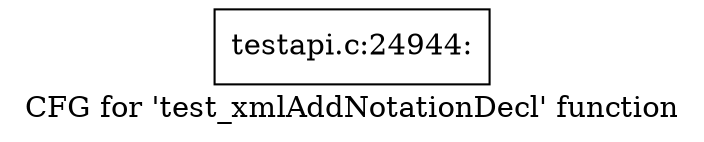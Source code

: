 digraph "CFG for 'test_xmlAddNotationDecl' function" {
	label="CFG for 'test_xmlAddNotationDecl' function";

	Node0x4e5f6d0 [shape=record,label="{testapi.c:24944:}"];
}
